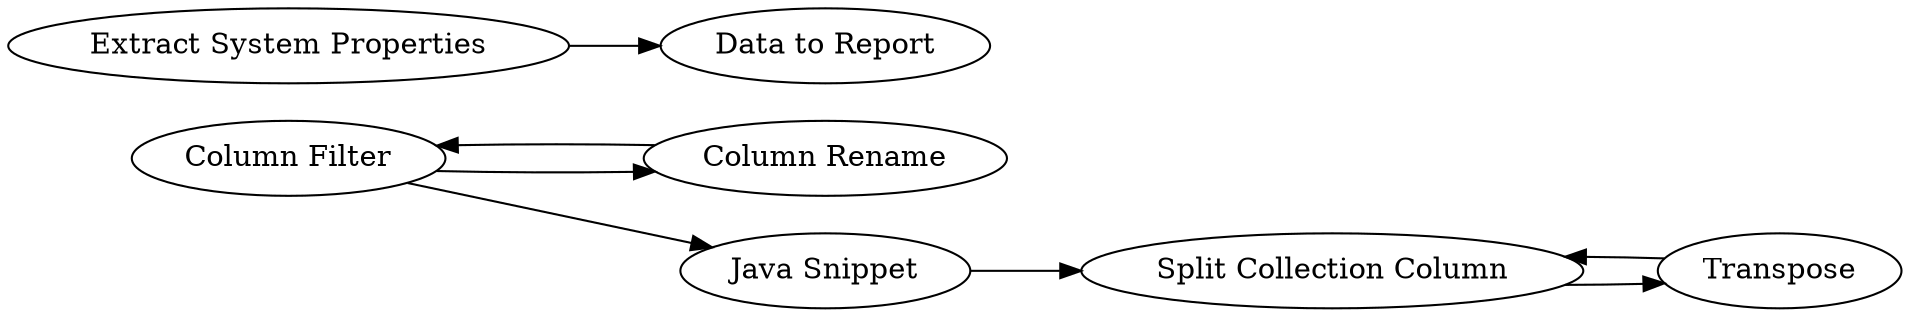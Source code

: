 digraph {
	9 -> 8
	9 -> 3
	4 -> 5
	5 -> 4
	8 -> 9
	3 -> 4
	11 -> 12
	5 [label=Transpose]
	9 [label="Column Filter"]
	11 [label="Extract System Properties"]
	4 [label="Split Collection Column"]
	8 [label="Column Rename"]
	3 [label="Java Snippet"]
	12 [label="Data to Report"]
	rankdir=LR
}
